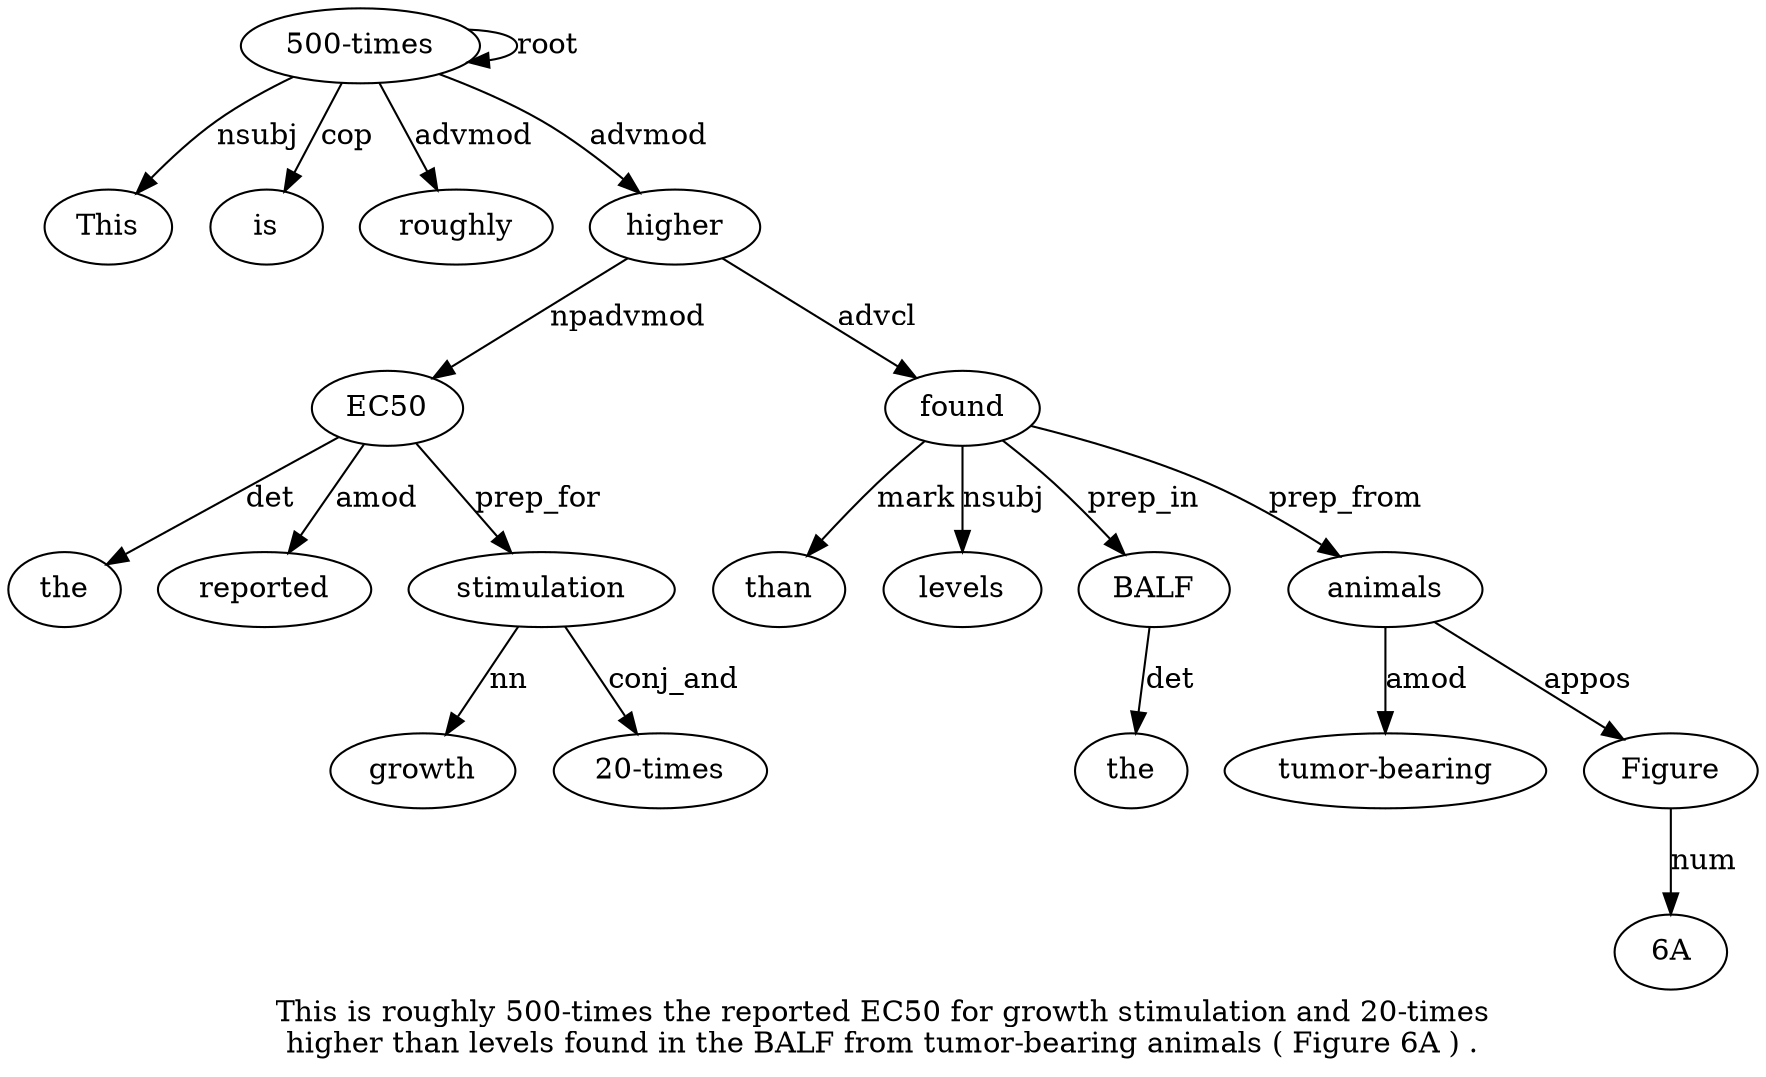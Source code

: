 digraph "This is roughly 500-times the reported EC50 for growth stimulation and 20-times higher than levels found in the BALF from tumor-bearing animals ( Figure 6A ) ." {
label="This is roughly 500-times the reported EC50 for growth stimulation and 20-times
higher than levels found in the BALF from tumor-bearing animals ( Figure 6A ) .";
"500-times4" [style=filled, fillcolor=white, label="500-times"];
This1 [style=filled, fillcolor=white, label=This];
"500-times4" -> This1  [label=nsubj];
is2 [style=filled, fillcolor=white, label=is];
"500-times4" -> is2  [label=cop];
roughly3 [style=filled, fillcolor=white, label=roughly];
"500-times4" -> roughly3  [label=advmod];
"500-times4" -> "500-times4"  [label=root];
EC507 [style=filled, fillcolor=white, label=EC50];
the5 [style=filled, fillcolor=white, label=the];
EC507 -> the5  [label=det];
reported6 [style=filled, fillcolor=white, label=reported];
EC507 -> reported6  [label=amod];
higher13 [style=filled, fillcolor=white, label=higher];
higher13 -> EC507  [label=npadvmod];
stimulation10 [style=filled, fillcolor=white, label=stimulation];
growth9 [style=filled, fillcolor=white, label=growth];
stimulation10 -> growth9  [label=nn];
EC507 -> stimulation10  [label=prep_for];
"20-times1" [style=filled, fillcolor=white, label="20-times"];
stimulation10 -> "20-times1"  [label=conj_and];
"500-times4" -> higher13  [label=advmod];
found16 [style=filled, fillcolor=white, label=found];
than14 [style=filled, fillcolor=white, label=than];
found16 -> than14  [label=mark];
levels15 [style=filled, fillcolor=white, label=levels];
found16 -> levels15  [label=nsubj];
higher13 -> found16  [label=advcl];
BALF19 [style=filled, fillcolor=white, label=BALF];
the18 [style=filled, fillcolor=white, label=the];
BALF19 -> the18  [label=det];
found16 -> BALF19  [label=prep_in];
animals22 [style=filled, fillcolor=white, label=animals];
"tumor-bearing21" [style=filled, fillcolor=white, label="tumor-bearing"];
animals22 -> "tumor-bearing21"  [label=amod];
found16 -> animals22  [label=prep_from];
Figure24 [style=filled, fillcolor=white, label=Figure];
animals22 -> Figure24  [label=appos];
"6A25" [style=filled, fillcolor=white, label="6A"];
Figure24 -> "6A25"  [label=num];
}

